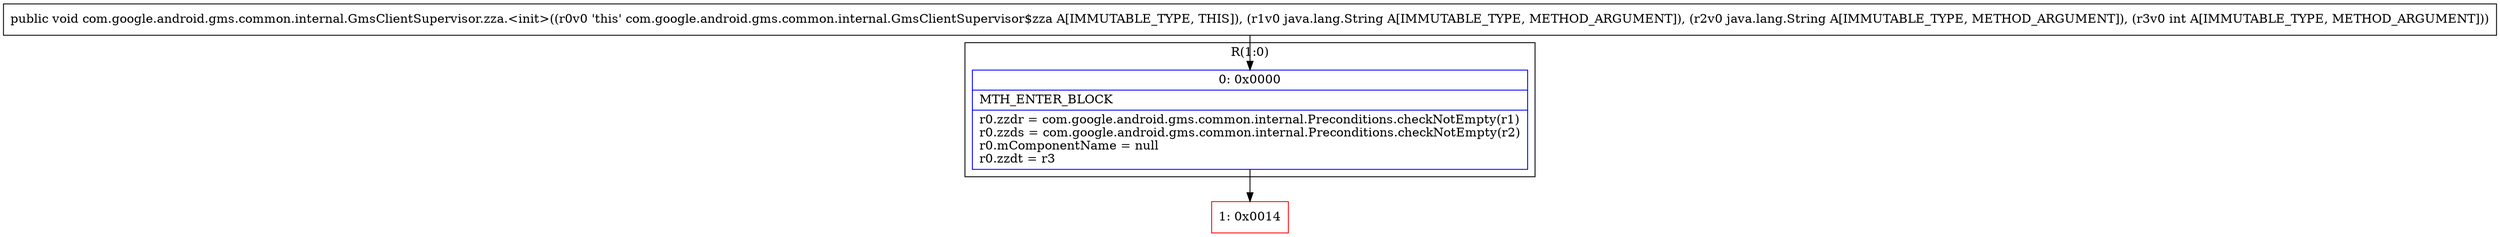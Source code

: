digraph "CFG forcom.google.android.gms.common.internal.GmsClientSupervisor.zza.\<init\>(Ljava\/lang\/String;Ljava\/lang\/String;I)V" {
subgraph cluster_Region_1468180829 {
label = "R(1:0)";
node [shape=record,color=blue];
Node_0 [shape=record,label="{0\:\ 0x0000|MTH_ENTER_BLOCK\l|r0.zzdr = com.google.android.gms.common.internal.Preconditions.checkNotEmpty(r1)\lr0.zzds = com.google.android.gms.common.internal.Preconditions.checkNotEmpty(r2)\lr0.mComponentName = null\lr0.zzdt = r3\l}"];
}
Node_1 [shape=record,color=red,label="{1\:\ 0x0014}"];
MethodNode[shape=record,label="{public void com.google.android.gms.common.internal.GmsClientSupervisor.zza.\<init\>((r0v0 'this' com.google.android.gms.common.internal.GmsClientSupervisor$zza A[IMMUTABLE_TYPE, THIS]), (r1v0 java.lang.String A[IMMUTABLE_TYPE, METHOD_ARGUMENT]), (r2v0 java.lang.String A[IMMUTABLE_TYPE, METHOD_ARGUMENT]), (r3v0 int A[IMMUTABLE_TYPE, METHOD_ARGUMENT])) }"];
MethodNode -> Node_0;
Node_0 -> Node_1;
}

